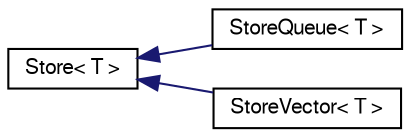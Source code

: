 digraph G
{
  edge [fontname="FreeSans",fontsize="10",labelfontname="FreeSans",labelfontsize="10"];
  node [fontname="FreeSans",fontsize="10",shape=record];
  rankdir=LR;
  Node1 [label="Store\< T \>",height=0.2,width=0.4,color="black", fillcolor="white", style="filled",URL="$class_store.html",tooltip="Base class for any object that safely controls access to a number of objects."];
  Node1 -> Node2 [dir=back,color="midnightblue",fontsize="10",style="solid",fontname="FreeSans"];
  Node2 [label="StoreQueue\< T \>",height=0.2,width=0.4,color="black", fillcolor="white", style="filled",URL="$class_store_queue.html",tooltip="Manages a queue of objects efficiently and safely."];
  Node1 -> Node3 [dir=back,color="midnightblue",fontsize="10",style="solid",fontname="FreeSans"];
  Node3 [label="StoreVector\< T \>",height=0.2,width=0.4,color="black", fillcolor="white", style="filled",URL="$class_store_vector.html",tooltip="Manages a collection of objects efficiently and safely."];
}
